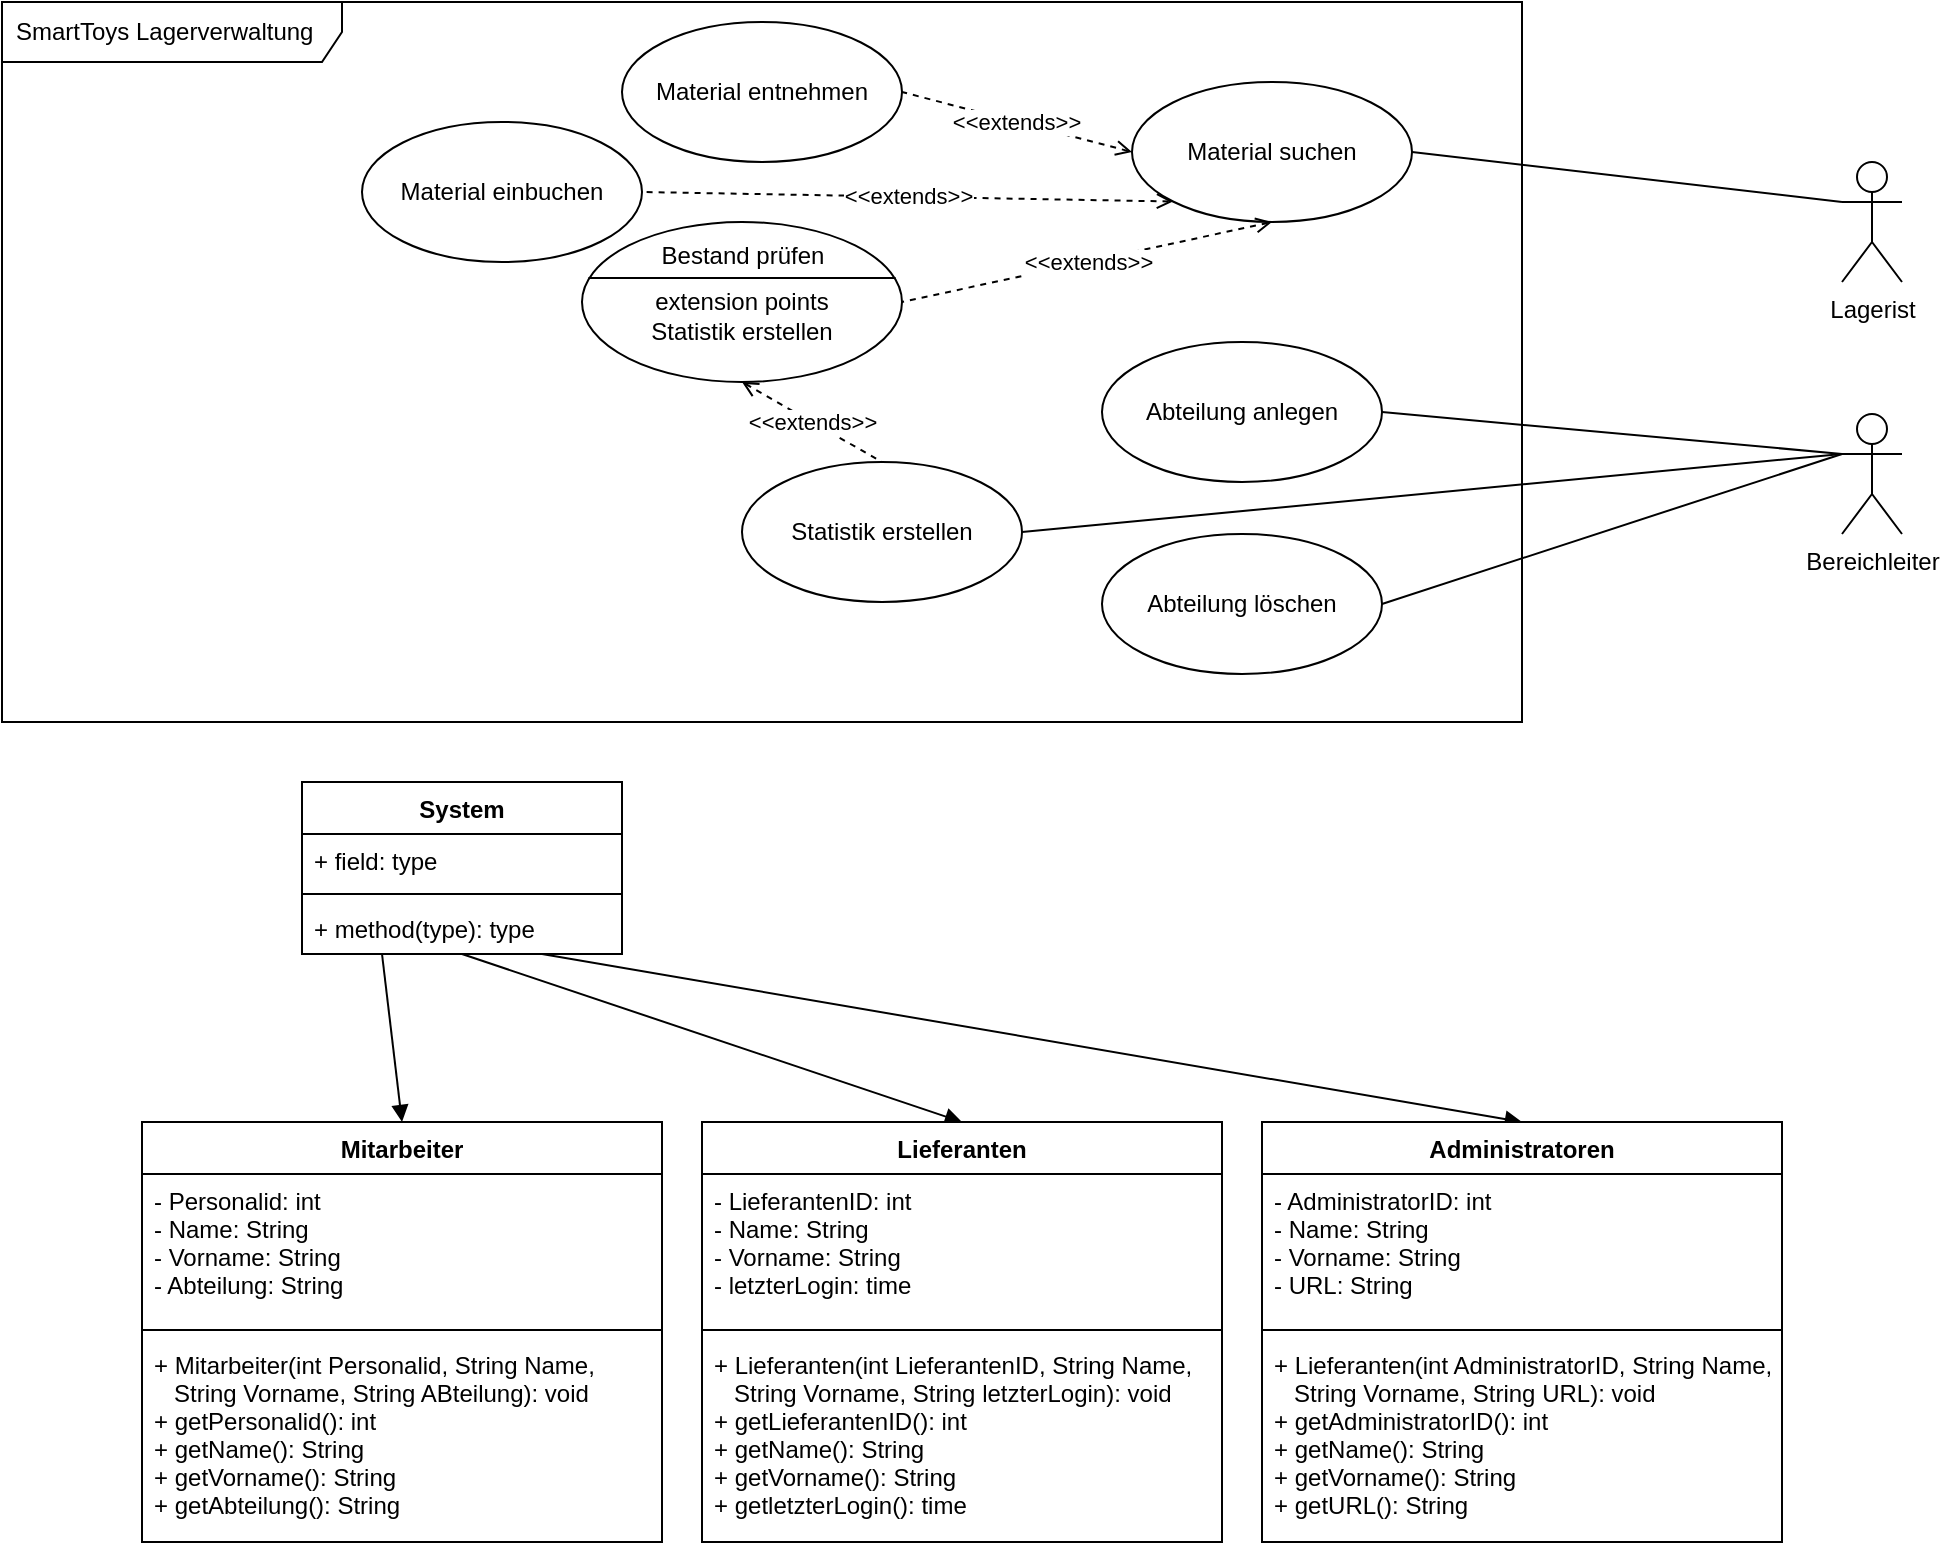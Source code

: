 <mxfile version="14.1.8" type="device"><diagram id="bUCSaALEeFJN_RMcYvoc" name="Seite-1"><mxGraphModel dx="1422" dy="822" grid="1" gridSize="10" guides="1" tooltips="1" connect="1" arrows="1" fold="1" page="1" pageScale="1" pageWidth="1169" pageHeight="827" math="0" shadow="0"><root><mxCell id="0"/><mxCell id="1" parent="0"/><mxCell id="EVjpUWFs4QNlL3wm7JTf-1" value="Lagerist" style="shape=umlActor;verticalLabelPosition=bottom;verticalAlign=top;html=1;outlineConnect=0;" vertex="1" parent="1"><mxGeometry x="940" y="120" width="30" height="60" as="geometry"/></mxCell><mxCell id="EVjpUWFs4QNlL3wm7JTf-2" value="SmartToys Lagerverwaltung" style="shape=umlFrame;tabPosition=left;html=1;boundedLbl=1;labelInHeader=1;width=170;height=30;swimlaneFillColor=#ffffff;align=left;spacingLeft=5;" vertex="1" parent="1"><mxGeometry x="20" y="40" width="760" height="360" as="geometry"/></mxCell><mxCell id="EVjpUWFs4QNlL3wm7JTf-3" style="rounded=0;orthogonalLoop=1;jettySize=auto;html=1;exitX=1;exitY=0.5;exitDx=0;exitDy=0;entryX=0;entryY=0.333;entryDx=0;entryDy=0;entryPerimeter=0;endArrow=none;endFill=0;" edge="1" parent="1" source="EVjpUWFs4QNlL3wm7JTf-4" target="EVjpUWFs4QNlL3wm7JTf-1"><mxGeometry relative="1" as="geometry"/></mxCell><mxCell id="EVjpUWFs4QNlL3wm7JTf-4" value="Material suchen" style="ellipse;whiteSpace=wrap;html=1;" vertex="1" parent="1"><mxGeometry x="585" y="80" width="140" height="70" as="geometry"/></mxCell><mxCell id="EVjpUWFs4QNlL3wm7JTf-5" style="edgeStyle=none;rounded=0;orthogonalLoop=1;jettySize=auto;html=1;exitX=1;exitY=0.5;exitDx=0;exitDy=0;entryX=0;entryY=0.333;entryDx=0;entryDy=0;entryPerimeter=0;endArrow=none;endFill=0;" edge="1" parent="1" source="EVjpUWFs4QNlL3wm7JTf-7" target="EVjpUWFs4QNlL3wm7JTf-12"><mxGeometry relative="1" as="geometry"/></mxCell><mxCell id="EVjpUWFs4QNlL3wm7JTf-6" value="&amp;lt;&amp;lt;extends&amp;gt;&amp;gt;" style="edgeStyle=none;rounded=0;orthogonalLoop=1;jettySize=auto;html=1;exitX=0.5;exitY=1;exitDx=0;exitDy=0;entryX=1;entryY=0.5;entryDx=0;entryDy=0;endArrow=none;endFill=0;dashed=1;startArrow=open;startFill=0;entryPerimeter=0;" edge="1" parent="1" source="EVjpUWFs4QNlL3wm7JTf-4" target="EVjpUWFs4QNlL3wm7JTf-20"><mxGeometry relative="1" as="geometry"/></mxCell><mxCell id="EVjpUWFs4QNlL3wm7JTf-7" value="Abteilung anlegen" style="ellipse;whiteSpace=wrap;html=1;" vertex="1" parent="1"><mxGeometry x="570" y="210" width="140" height="70" as="geometry"/></mxCell><mxCell id="EVjpUWFs4QNlL3wm7JTf-9" style="edgeStyle=none;rounded=0;orthogonalLoop=1;jettySize=auto;html=1;exitX=1;exitY=0.5;exitDx=0;exitDy=0;entryX=0;entryY=0.333;entryDx=0;entryDy=0;entryPerimeter=0;endArrow=none;endFill=0;" edge="1" parent="1" source="EVjpUWFs4QNlL3wm7JTf-10" target="EVjpUWFs4QNlL3wm7JTf-12"><mxGeometry relative="1" as="geometry"/></mxCell><mxCell id="EVjpUWFs4QNlL3wm7JTf-10" value="Statistik erstellen" style="ellipse;whiteSpace=wrap;html=1;" vertex="1" parent="1"><mxGeometry x="390" y="270" width="140" height="70" as="geometry"/></mxCell><mxCell id="EVjpUWFs4QNlL3wm7JTf-12" value="Bereichleiter" style="shape=umlActor;verticalLabelPosition=bottom;verticalAlign=top;html=1;outlineConnect=0;" vertex="1" parent="1"><mxGeometry x="940" y="246" width="30" height="60" as="geometry"/></mxCell><mxCell id="EVjpUWFs4QNlL3wm7JTf-13" value="Material entnehmen" style="ellipse;whiteSpace=wrap;html=1;" vertex="1" parent="1"><mxGeometry x="330" y="50" width="140" height="70" as="geometry"/></mxCell><mxCell id="EVjpUWFs4QNlL3wm7JTf-14" value="Material einbuchen" style="ellipse;whiteSpace=wrap;html=1;" vertex="1" parent="1"><mxGeometry x="200" y="100" width="140" height="70" as="geometry"/></mxCell><mxCell id="EVjpUWFs4QNlL3wm7JTf-15" value="&amp;lt;&amp;lt;extends&amp;gt;&amp;gt;" style="edgeStyle=none;rounded=0;orthogonalLoop=1;jettySize=auto;html=1;exitX=0;exitY=0.5;exitDx=0;exitDy=0;entryX=1;entryY=0.5;entryDx=0;entryDy=0;endArrow=none;endFill=0;dashed=1;startArrow=open;startFill=0;" edge="1" parent="1" source="EVjpUWFs4QNlL3wm7JTf-4" target="EVjpUWFs4QNlL3wm7JTf-13"><mxGeometry relative="1" as="geometry"><mxPoint x="580" y="135" as="sourcePoint"/><mxPoint x="430" y="125" as="targetPoint"/></mxGeometry></mxCell><mxCell id="EVjpUWFs4QNlL3wm7JTf-16" value="&amp;lt;&amp;lt;extends&amp;gt;&amp;gt;" style="edgeStyle=none;rounded=0;orthogonalLoop=1;jettySize=auto;html=1;exitX=0;exitY=1;exitDx=0;exitDy=0;entryX=1;entryY=0.5;entryDx=0;entryDy=0;endArrow=none;endFill=0;dashed=1;startArrow=open;startFill=0;" edge="1" parent="1" source="EVjpUWFs4QNlL3wm7JTf-4" target="EVjpUWFs4QNlL3wm7JTf-14"><mxGeometry relative="1" as="geometry"><mxPoint x="600.503" y="159.749" as="sourcePoint"/><mxPoint x="430" y="205" as="targetPoint"/></mxGeometry></mxCell><mxCell id="EVjpUWFs4QNlL3wm7JTf-19" style="edgeStyle=none;rounded=0;orthogonalLoop=1;jettySize=auto;html=1;exitX=1;exitY=0.5;exitDx=0;exitDy=0;startArrow=none;startFill=0;endArrow=none;endFill=0;entryX=0;entryY=0.333;entryDx=0;entryDy=0;entryPerimeter=0;" edge="1" parent="1" source="EVjpUWFs4QNlL3wm7JTf-18" target="EVjpUWFs4QNlL3wm7JTf-12"><mxGeometry relative="1" as="geometry"><mxPoint x="910" y="290" as="targetPoint"/></mxGeometry></mxCell><mxCell id="EVjpUWFs4QNlL3wm7JTf-18" value="Abteilung löschen" style="ellipse;whiteSpace=wrap;html=1;" vertex="1" parent="1"><mxGeometry x="570" y="306" width="140" height="70" as="geometry"/></mxCell><mxCell id="EVjpUWFs4QNlL3wm7JTf-22" value="&amp;lt;&amp;lt;extends&amp;gt;&amp;gt;" style="edgeStyle=none;rounded=0;orthogonalLoop=1;jettySize=auto;html=1;exitX=0.5;exitY=1;exitDx=0;exitDy=0;exitPerimeter=0;entryX=0.5;entryY=0;entryDx=0;entryDy=0;startArrow=open;startFill=0;endArrow=none;endFill=0;dashed=1;" edge="1" parent="1" source="EVjpUWFs4QNlL3wm7JTf-20" target="EVjpUWFs4QNlL3wm7JTf-10"><mxGeometry relative="1" as="geometry"/></mxCell><mxCell id="EVjpUWFs4QNlL3wm7JTf-20" value="&lt;br&gt;extension points&lt;br&gt;Statistik erstellen" style="html=1;shape=mxgraph.sysml.useCaseExtPt;whiteSpace=wrap;align=center;" vertex="1" parent="1"><mxGeometry x="310" y="150" width="160" height="80" as="geometry"/></mxCell><mxCell id="EVjpUWFs4QNlL3wm7JTf-21" value="&lt;span style=&quot;font-weight: 400&quot;&gt;Bestand prüfen&lt;/span&gt;" style="resizable=0;html=1;verticalAlign=middle;align=center;labelBackgroundColor=none;fontStyle=1;" connectable="0" vertex="1" parent="EVjpUWFs4QNlL3wm7JTf-20"><mxGeometry x="80" y="17" as="geometry"/></mxCell><mxCell id="EVjpUWFs4QNlL3wm7JTf-26" value="Mitarbeiter" style="swimlane;fontStyle=1;align=center;verticalAlign=top;childLayout=stackLayout;horizontal=1;startSize=26;horizontalStack=0;resizeParent=1;resizeParentMax=0;resizeLast=0;collapsible=1;marginBottom=0;" vertex="1" parent="1"><mxGeometry x="90" y="600" width="260" height="210" as="geometry"><mxRectangle x="80" y="480" width="100" height="26" as="alternateBounds"/></mxGeometry></mxCell><mxCell id="EVjpUWFs4QNlL3wm7JTf-27" value="- Personalid: int&#10;- Name: String&#10;- Vorname: String&#10;- Abteilung: String" style="text;strokeColor=none;fillColor=none;align=left;verticalAlign=top;spacingLeft=4;spacingRight=4;overflow=hidden;rotatable=0;points=[[0,0.5],[1,0.5]];portConstraint=eastwest;" vertex="1" parent="EVjpUWFs4QNlL3wm7JTf-26"><mxGeometry y="26" width="260" height="74" as="geometry"/></mxCell><mxCell id="EVjpUWFs4QNlL3wm7JTf-28" value="" style="line;strokeWidth=1;fillColor=none;align=left;verticalAlign=middle;spacingTop=-1;spacingLeft=3;spacingRight=3;rotatable=0;labelPosition=right;points=[];portConstraint=eastwest;" vertex="1" parent="EVjpUWFs4QNlL3wm7JTf-26"><mxGeometry y="100" width="260" height="8" as="geometry"/></mxCell><mxCell id="EVjpUWFs4QNlL3wm7JTf-29" value="+ Mitarbeiter(int Personalid, String Name, &#10;   String Vorname, String ABteilung): void&#10;+ getPersonalid(): int&#10;+ getName(): String&#10;+ getVorname(): String&#10;+ getAbteilung(): String&#10;" style="text;strokeColor=none;fillColor=none;align=left;verticalAlign=top;spacingLeft=4;spacingRight=4;overflow=hidden;rotatable=0;points=[[0,0.5],[1,0.5]];portConstraint=eastwest;" vertex="1" parent="EVjpUWFs4QNlL3wm7JTf-26"><mxGeometry y="108" width="260" height="102" as="geometry"/></mxCell><mxCell id="EVjpUWFs4QNlL3wm7JTf-44" value="" style="edgeStyle=none;rounded=0;orthogonalLoop=1;jettySize=auto;html=1;startArrow=none;startFill=0;endArrow=block;endFill=1;entryX=0.5;entryY=0;entryDx=0;entryDy=0;exitX=0.25;exitY=1;exitDx=0;exitDy=0;" edge="1" parent="1" source="EVjpUWFs4QNlL3wm7JTf-30" target="EVjpUWFs4QNlL3wm7JTf-26"><mxGeometry relative="1" as="geometry"/></mxCell><mxCell id="EVjpUWFs4QNlL3wm7JTf-45" style="edgeStyle=none;rounded=0;orthogonalLoop=1;jettySize=auto;html=1;exitX=0.5;exitY=1;exitDx=0;exitDy=0;entryX=0.5;entryY=0;entryDx=0;entryDy=0;startArrow=none;startFill=0;endArrow=block;endFill=1;" edge="1" parent="1" source="EVjpUWFs4QNlL3wm7JTf-30" target="EVjpUWFs4QNlL3wm7JTf-38"><mxGeometry relative="1" as="geometry"/></mxCell><mxCell id="EVjpUWFs4QNlL3wm7JTf-46" style="edgeStyle=none;rounded=0;orthogonalLoop=1;jettySize=auto;html=1;exitX=0.75;exitY=1;exitDx=0;exitDy=0;entryX=0.5;entryY=0;entryDx=0;entryDy=0;startArrow=none;startFill=0;endArrow=block;endFill=1;" edge="1" parent="1" source="EVjpUWFs4QNlL3wm7JTf-30" target="EVjpUWFs4QNlL3wm7JTf-34"><mxGeometry relative="1" as="geometry"/></mxCell><mxCell id="EVjpUWFs4QNlL3wm7JTf-30" value="System" style="swimlane;fontStyle=1;align=center;verticalAlign=top;childLayout=stackLayout;horizontal=1;startSize=26;horizontalStack=0;resizeParent=1;resizeParentMax=0;resizeLast=0;collapsible=1;marginBottom=0;" vertex="1" parent="1"><mxGeometry x="170" y="430" width="160" height="86" as="geometry"><mxRectangle x="80" y="480" width="100" height="26" as="alternateBounds"/></mxGeometry></mxCell><mxCell id="EVjpUWFs4QNlL3wm7JTf-31" value="+ field: type" style="text;strokeColor=none;fillColor=none;align=left;verticalAlign=top;spacingLeft=4;spacingRight=4;overflow=hidden;rotatable=0;points=[[0,0.5],[1,0.5]];portConstraint=eastwest;" vertex="1" parent="EVjpUWFs4QNlL3wm7JTf-30"><mxGeometry y="26" width="160" height="26" as="geometry"/></mxCell><mxCell id="EVjpUWFs4QNlL3wm7JTf-32" value="" style="line;strokeWidth=1;fillColor=none;align=left;verticalAlign=middle;spacingTop=-1;spacingLeft=3;spacingRight=3;rotatable=0;labelPosition=right;points=[];portConstraint=eastwest;" vertex="1" parent="EVjpUWFs4QNlL3wm7JTf-30"><mxGeometry y="52" width="160" height="8" as="geometry"/></mxCell><mxCell id="EVjpUWFs4QNlL3wm7JTf-33" value="+ method(type): type" style="text;strokeColor=none;fillColor=none;align=left;verticalAlign=top;spacingLeft=4;spacingRight=4;overflow=hidden;rotatable=0;points=[[0,0.5],[1,0.5]];portConstraint=eastwest;" vertex="1" parent="EVjpUWFs4QNlL3wm7JTf-30"><mxGeometry y="60" width="160" height="26" as="geometry"/></mxCell><mxCell id="EVjpUWFs4QNlL3wm7JTf-34" value="Administratoren" style="swimlane;fontStyle=1;align=center;verticalAlign=top;childLayout=stackLayout;horizontal=1;startSize=26;horizontalStack=0;resizeParent=1;resizeParentMax=0;resizeLast=0;collapsible=1;marginBottom=0;" vertex="1" parent="1"><mxGeometry x="650" y="600" width="260" height="210" as="geometry"><mxRectangle x="80" y="480" width="100" height="26" as="alternateBounds"/></mxGeometry></mxCell><mxCell id="EVjpUWFs4QNlL3wm7JTf-35" value="- AdministratorID: int&#10;- Name: String&#10;- Vorname: String&#10;- URL: String" style="text;strokeColor=none;fillColor=none;align=left;verticalAlign=top;spacingLeft=4;spacingRight=4;overflow=hidden;rotatable=0;points=[[0,0.5],[1,0.5]];portConstraint=eastwest;" vertex="1" parent="EVjpUWFs4QNlL3wm7JTf-34"><mxGeometry y="26" width="260" height="74" as="geometry"/></mxCell><mxCell id="EVjpUWFs4QNlL3wm7JTf-36" value="" style="line;strokeWidth=1;fillColor=none;align=left;verticalAlign=middle;spacingTop=-1;spacingLeft=3;spacingRight=3;rotatable=0;labelPosition=right;points=[];portConstraint=eastwest;" vertex="1" parent="EVjpUWFs4QNlL3wm7JTf-34"><mxGeometry y="100" width="260" height="8" as="geometry"/></mxCell><mxCell id="EVjpUWFs4QNlL3wm7JTf-37" value="+ Lieferanten(int AdministratorID, String Name, &#10;   String Vorname, String URL): void&#10;+ getAdministratorID(): int&#10;+ getName(): String&#10;+ getVorname(): String&#10;+ getURL(): String&#10;" style="text;strokeColor=none;fillColor=none;align=left;verticalAlign=top;spacingLeft=4;spacingRight=4;overflow=hidden;rotatable=0;points=[[0,0.5],[1,0.5]];portConstraint=eastwest;" vertex="1" parent="EVjpUWFs4QNlL3wm7JTf-34"><mxGeometry y="108" width="260" height="102" as="geometry"/></mxCell><mxCell id="EVjpUWFs4QNlL3wm7JTf-38" value="Lieferanten" style="swimlane;fontStyle=1;align=center;verticalAlign=top;childLayout=stackLayout;horizontal=1;startSize=26;horizontalStack=0;resizeParent=1;resizeParentMax=0;resizeLast=0;collapsible=1;marginBottom=0;" vertex="1" parent="1"><mxGeometry x="370" y="600" width="260" height="210" as="geometry"><mxRectangle x="80" y="480" width="100" height="26" as="alternateBounds"/></mxGeometry></mxCell><mxCell id="EVjpUWFs4QNlL3wm7JTf-39" value="- LieferantenID: int&#10;- Name: String&#10;- Vorname: String&#10;- letzterLogin: time" style="text;strokeColor=none;fillColor=none;align=left;verticalAlign=top;spacingLeft=4;spacingRight=4;overflow=hidden;rotatable=0;points=[[0,0.5],[1,0.5]];portConstraint=eastwest;" vertex="1" parent="EVjpUWFs4QNlL3wm7JTf-38"><mxGeometry y="26" width="260" height="74" as="geometry"/></mxCell><mxCell id="EVjpUWFs4QNlL3wm7JTf-40" value="" style="line;strokeWidth=1;fillColor=none;align=left;verticalAlign=middle;spacingTop=-1;spacingLeft=3;spacingRight=3;rotatable=0;labelPosition=right;points=[];portConstraint=eastwest;" vertex="1" parent="EVjpUWFs4QNlL3wm7JTf-38"><mxGeometry y="100" width="260" height="8" as="geometry"/></mxCell><mxCell id="EVjpUWFs4QNlL3wm7JTf-41" value="+ Lieferanten(int LieferantenID, String Name, &#10;   String Vorname, String letzterLogin): void&#10;+ getLieferantenID(): int&#10;+ getName(): String&#10;+ getVorname(): String&#10;+ getletzterLogin(): time&#10;" style="text;strokeColor=none;fillColor=none;align=left;verticalAlign=top;spacingLeft=4;spacingRight=4;overflow=hidden;rotatable=0;points=[[0,0.5],[1,0.5]];portConstraint=eastwest;" vertex="1" parent="EVjpUWFs4QNlL3wm7JTf-38"><mxGeometry y="108" width="260" height="102" as="geometry"/></mxCell></root></mxGraphModel></diagram></mxfile>